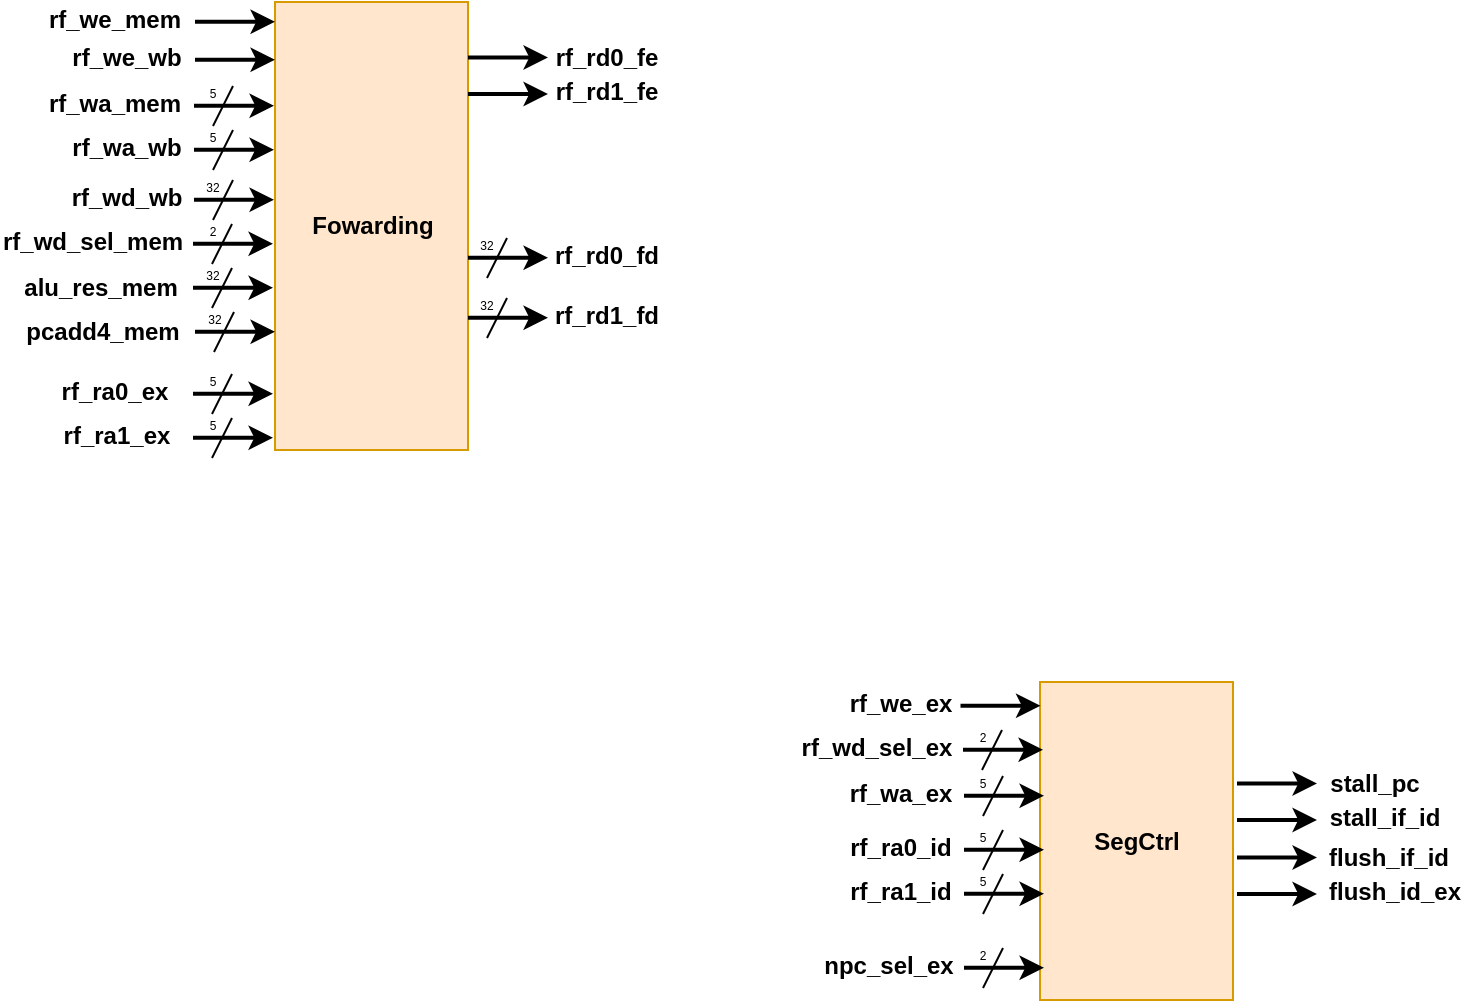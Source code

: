 <mxfile version="24.2.3" type="device">
  <diagram name="第 1 页" id="q9NyIN3uyb69h4GF0Fi9">
    <mxGraphModel dx="514" dy="348" grid="0" gridSize="10" guides="1" tooltips="1" connect="1" arrows="1" fold="1" page="1" pageScale="1" pageWidth="4681" pageHeight="3300" math="0" shadow="0">
      <root>
        <mxCell id="0" />
        <mxCell id="1" parent="0" />
        <mxCell id="hplAIRkpgE25BgXuPPtN-1" value="&lt;b&gt;Fowarding&lt;/b&gt;" style="rounded=0;whiteSpace=wrap;html=1;fillColor=#ffe6cc;strokeColor=#d79b00;" vertex="1" parent="1">
          <mxGeometry x="440.5" y="2333" width="96.5" height="224" as="geometry" />
        </mxCell>
        <mxCell id="hplAIRkpgE25BgXuPPtN-22" value="" style="endArrow=classic;html=1;rounded=0;entryX=0;entryY=0.875;entryDx=0;entryDy=0;entryPerimeter=0;strokeWidth=2;" edge="1" parent="1">
          <mxGeometry width="50" height="50" relative="1" as="geometry">
            <mxPoint x="537" y="2460.86" as="sourcePoint" />
            <mxPoint x="577" y="2460.86" as="targetPoint" />
          </mxGeometry>
        </mxCell>
        <mxCell id="hplAIRkpgE25BgXuPPtN-23" value="rf_rd0_fd" style="text;html=1;strokeColor=none;fillColor=none;align=center;verticalAlign=middle;whiteSpace=wrap;rounded=0;fontStyle=1" vertex="1" parent="1">
          <mxGeometry x="585" y="2451.5" width="42.5" height="17" as="geometry" />
        </mxCell>
        <mxCell id="hplAIRkpgE25BgXuPPtN-24" value="" style="group" vertex="1" connectable="0" parent="1">
          <mxGeometry x="541" y="2449" width="15.5" height="22" as="geometry" />
        </mxCell>
        <mxCell id="hplAIRkpgE25BgXuPPtN-25" value="" style="endArrow=none;html=1;rounded=0;" edge="1" parent="hplAIRkpgE25BgXuPPtN-24">
          <mxGeometry width="50" height="50" relative="1" as="geometry">
            <mxPoint x="5.5" y="22" as="sourcePoint" />
            <mxPoint x="15.5" y="2" as="targetPoint" />
          </mxGeometry>
        </mxCell>
        <mxCell id="hplAIRkpgE25BgXuPPtN-26" value="32" style="text;html=1;strokeColor=none;fillColor=none;align=center;verticalAlign=middle;whiteSpace=wrap;rounded=0;fontSize=6;" vertex="1" parent="hplAIRkpgE25BgXuPPtN-24">
          <mxGeometry width="11" height="11" as="geometry" />
        </mxCell>
        <mxCell id="hplAIRkpgE25BgXuPPtN-27" value="" style="endArrow=classic;html=1;rounded=0;entryX=0;entryY=0.875;entryDx=0;entryDy=0;entryPerimeter=0;strokeWidth=2;" edge="1" parent="1">
          <mxGeometry width="50" height="50" relative="1" as="geometry">
            <mxPoint x="537" y="2490.86" as="sourcePoint" />
            <mxPoint x="577" y="2490.86" as="targetPoint" />
          </mxGeometry>
        </mxCell>
        <mxCell id="hplAIRkpgE25BgXuPPtN-28" value="rf_rd1_fd" style="text;html=1;strokeColor=none;fillColor=none;align=center;verticalAlign=middle;whiteSpace=wrap;rounded=0;fontStyle=1" vertex="1" parent="1">
          <mxGeometry x="585" y="2481.5" width="42.5" height="17" as="geometry" />
        </mxCell>
        <mxCell id="hplAIRkpgE25BgXuPPtN-29" value="" style="group" vertex="1" connectable="0" parent="1">
          <mxGeometry x="541" y="2479" width="15.5" height="22" as="geometry" />
        </mxCell>
        <mxCell id="hplAIRkpgE25BgXuPPtN-30" value="" style="endArrow=none;html=1;rounded=0;" edge="1" parent="hplAIRkpgE25BgXuPPtN-29">
          <mxGeometry width="50" height="50" relative="1" as="geometry">
            <mxPoint x="5.5" y="22" as="sourcePoint" />
            <mxPoint x="15.5" y="2" as="targetPoint" />
          </mxGeometry>
        </mxCell>
        <mxCell id="hplAIRkpgE25BgXuPPtN-31" value="32" style="text;html=1;strokeColor=none;fillColor=none;align=center;verticalAlign=middle;whiteSpace=wrap;rounded=0;fontSize=6;" vertex="1" parent="hplAIRkpgE25BgXuPPtN-29">
          <mxGeometry width="11" height="11" as="geometry" />
        </mxCell>
        <mxCell id="hplAIRkpgE25BgXuPPtN-32" value="rf_we_mem" style="text;html=1;strokeColor=none;fillColor=none;align=center;verticalAlign=middle;whiteSpace=wrap;rounded=0;fontStyle=1" vertex="1" parent="1">
          <mxGeometry x="319.5" y="2337" width="80.5" height="10" as="geometry" />
        </mxCell>
        <mxCell id="hplAIRkpgE25BgXuPPtN-33" value="" style="endArrow=classic;html=1;rounded=0;entryX=0;entryY=0.875;entryDx=0;entryDy=0;entryPerimeter=0;strokeWidth=2;" edge="1" parent="1">
          <mxGeometry width="50" height="50" relative="1" as="geometry">
            <mxPoint x="400.5" y="2342.86" as="sourcePoint" />
            <mxPoint x="440.5" y="2342.86" as="targetPoint" />
          </mxGeometry>
        </mxCell>
        <mxCell id="hplAIRkpgE25BgXuPPtN-37" value="rf_we_wb" style="text;html=1;strokeColor=none;fillColor=none;align=center;verticalAlign=middle;whiteSpace=wrap;rounded=0;fontStyle=1" vertex="1" parent="1">
          <mxGeometry x="325.5" y="2356" width="80.5" height="10" as="geometry" />
        </mxCell>
        <mxCell id="hplAIRkpgE25BgXuPPtN-38" value="" style="endArrow=classic;html=1;rounded=0;entryX=0;entryY=0.875;entryDx=0;entryDy=0;entryPerimeter=0;strokeWidth=2;" edge="1" parent="1">
          <mxGeometry width="50" height="50" relative="1" as="geometry">
            <mxPoint x="400.5" y="2361.86" as="sourcePoint" />
            <mxPoint x="440.5" y="2361.86" as="targetPoint" />
          </mxGeometry>
        </mxCell>
        <mxCell id="hplAIRkpgE25BgXuPPtN-39" value="rf_wa_mem" style="text;html=1;strokeColor=none;fillColor=none;align=center;verticalAlign=middle;whiteSpace=wrap;rounded=0;fontStyle=1" vertex="1" parent="1">
          <mxGeometry x="320" y="2379" width="80.5" height="10" as="geometry" />
        </mxCell>
        <mxCell id="hplAIRkpgE25BgXuPPtN-41" value="rf_wa_wb" style="text;html=1;strokeColor=none;fillColor=none;align=center;verticalAlign=middle;whiteSpace=wrap;rounded=0;fontStyle=1" vertex="1" parent="1">
          <mxGeometry x="325.5" y="2401" width="80.5" height="10" as="geometry" />
        </mxCell>
        <mxCell id="hplAIRkpgE25BgXuPPtN-45" value="rf_wd_wb" style="text;html=1;strokeColor=none;fillColor=none;align=center;verticalAlign=middle;whiteSpace=wrap;rounded=0;fontStyle=1" vertex="1" parent="1">
          <mxGeometry x="326" y="2426" width="80.5" height="10" as="geometry" />
        </mxCell>
        <mxCell id="hplAIRkpgE25BgXuPPtN-59" value="" style="endArrow=classic;html=1;rounded=0;entryX=0;entryY=0.875;entryDx=0;entryDy=0;entryPerimeter=0;strokeWidth=2;" edge="1" parent="1">
          <mxGeometry width="50" height="50" relative="1" as="geometry">
            <mxPoint x="400" y="2431.86" as="sourcePoint" />
            <mxPoint x="440" y="2431.86" as="targetPoint" />
          </mxGeometry>
        </mxCell>
        <mxCell id="hplAIRkpgE25BgXuPPtN-60" value="" style="group" vertex="1" connectable="0" parent="1">
          <mxGeometry x="404" y="2420" width="15.5" height="22" as="geometry" />
        </mxCell>
        <mxCell id="hplAIRkpgE25BgXuPPtN-61" value="" style="endArrow=none;html=1;rounded=0;" edge="1" parent="hplAIRkpgE25BgXuPPtN-60">
          <mxGeometry width="50" height="50" relative="1" as="geometry">
            <mxPoint x="5.5" y="22" as="sourcePoint" />
            <mxPoint x="15.5" y="2" as="targetPoint" />
          </mxGeometry>
        </mxCell>
        <mxCell id="hplAIRkpgE25BgXuPPtN-62" value="32" style="text;html=1;strokeColor=none;fillColor=none;align=center;verticalAlign=middle;whiteSpace=wrap;rounded=0;fontSize=6;" vertex="1" parent="hplAIRkpgE25BgXuPPtN-60">
          <mxGeometry width="11" height="11" as="geometry" />
        </mxCell>
        <mxCell id="hplAIRkpgE25BgXuPPtN-63" value="" style="endArrow=classic;html=1;rounded=0;entryX=0;entryY=0.875;entryDx=0;entryDy=0;entryPerimeter=0;strokeWidth=2;" edge="1" parent="1">
          <mxGeometry width="50" height="50" relative="1" as="geometry">
            <mxPoint x="400" y="2384.86" as="sourcePoint" />
            <mxPoint x="440" y="2384.86" as="targetPoint" />
          </mxGeometry>
        </mxCell>
        <mxCell id="hplAIRkpgE25BgXuPPtN-64" value="" style="group" vertex="1" connectable="0" parent="1">
          <mxGeometry x="404" y="2373" width="15.5" height="22" as="geometry" />
        </mxCell>
        <mxCell id="hplAIRkpgE25BgXuPPtN-65" value="" style="endArrow=none;html=1;rounded=0;" edge="1" parent="hplAIRkpgE25BgXuPPtN-64">
          <mxGeometry width="50" height="50" relative="1" as="geometry">
            <mxPoint x="5.5" y="22" as="sourcePoint" />
            <mxPoint x="15.5" y="2" as="targetPoint" />
          </mxGeometry>
        </mxCell>
        <mxCell id="hplAIRkpgE25BgXuPPtN-66" value="5" style="text;html=1;strokeColor=none;fillColor=none;align=center;verticalAlign=middle;whiteSpace=wrap;rounded=0;fontSize=6;" vertex="1" parent="hplAIRkpgE25BgXuPPtN-64">
          <mxGeometry width="11" height="11" as="geometry" />
        </mxCell>
        <mxCell id="hplAIRkpgE25BgXuPPtN-67" value="" style="endArrow=classic;html=1;rounded=0;entryX=0;entryY=0.875;entryDx=0;entryDy=0;entryPerimeter=0;strokeWidth=2;" edge="1" parent="1">
          <mxGeometry width="50" height="50" relative="1" as="geometry">
            <mxPoint x="400" y="2406.86" as="sourcePoint" />
            <mxPoint x="440" y="2406.86" as="targetPoint" />
          </mxGeometry>
        </mxCell>
        <mxCell id="hplAIRkpgE25BgXuPPtN-68" value="" style="group" vertex="1" connectable="0" parent="1">
          <mxGeometry x="404" y="2395" width="15.5" height="22" as="geometry" />
        </mxCell>
        <mxCell id="hplAIRkpgE25BgXuPPtN-69" value="" style="endArrow=none;html=1;rounded=0;" edge="1" parent="hplAIRkpgE25BgXuPPtN-68">
          <mxGeometry width="50" height="50" relative="1" as="geometry">
            <mxPoint x="5.5" y="22" as="sourcePoint" />
            <mxPoint x="15.5" y="2" as="targetPoint" />
          </mxGeometry>
        </mxCell>
        <mxCell id="hplAIRkpgE25BgXuPPtN-70" value="5" style="text;html=1;strokeColor=none;fillColor=none;align=center;verticalAlign=middle;whiteSpace=wrap;rounded=0;fontSize=6;" vertex="1" parent="hplAIRkpgE25BgXuPPtN-68">
          <mxGeometry width="11" height="11" as="geometry" />
        </mxCell>
        <mxCell id="hplAIRkpgE25BgXuPPtN-72" value="rf_ra0_ex" style="text;html=1;strokeColor=none;fillColor=none;align=center;verticalAlign=middle;whiteSpace=wrap;rounded=0;fontStyle=1" vertex="1" parent="1">
          <mxGeometry x="319.5" y="2523" width="80.5" height="10" as="geometry" />
        </mxCell>
        <mxCell id="hplAIRkpgE25BgXuPPtN-73" value="" style="endArrow=classic;html=1;rounded=0;entryX=0;entryY=0.875;entryDx=0;entryDy=0;entryPerimeter=0;strokeWidth=2;" edge="1" parent="1">
          <mxGeometry width="50" height="50" relative="1" as="geometry">
            <mxPoint x="399.5" y="2528.86" as="sourcePoint" />
            <mxPoint x="439.5" y="2528.86" as="targetPoint" />
          </mxGeometry>
        </mxCell>
        <mxCell id="hplAIRkpgE25BgXuPPtN-74" value="" style="group" vertex="1" connectable="0" parent="1">
          <mxGeometry x="403.5" y="2517" width="15.5" height="22" as="geometry" />
        </mxCell>
        <mxCell id="hplAIRkpgE25BgXuPPtN-75" value="" style="endArrow=none;html=1;rounded=0;" edge="1" parent="hplAIRkpgE25BgXuPPtN-74">
          <mxGeometry width="50" height="50" relative="1" as="geometry">
            <mxPoint x="5.5" y="22" as="sourcePoint" />
            <mxPoint x="15.5" y="2" as="targetPoint" />
          </mxGeometry>
        </mxCell>
        <mxCell id="hplAIRkpgE25BgXuPPtN-76" value="5" style="text;html=1;strokeColor=none;fillColor=none;align=center;verticalAlign=middle;whiteSpace=wrap;rounded=0;fontSize=6;" vertex="1" parent="hplAIRkpgE25BgXuPPtN-74">
          <mxGeometry width="11" height="11" as="geometry" />
        </mxCell>
        <mxCell id="hplAIRkpgE25BgXuPPtN-77" value="rf_ra1_ex" style="text;html=1;strokeColor=none;fillColor=none;align=center;verticalAlign=middle;whiteSpace=wrap;rounded=0;fontStyle=1" vertex="1" parent="1">
          <mxGeometry x="320.5" y="2545" width="80.5" height="10" as="geometry" />
        </mxCell>
        <mxCell id="hplAIRkpgE25BgXuPPtN-78" value="" style="endArrow=classic;html=1;rounded=0;entryX=0;entryY=0.875;entryDx=0;entryDy=0;entryPerimeter=0;strokeWidth=2;" edge="1" parent="1">
          <mxGeometry width="50" height="50" relative="1" as="geometry">
            <mxPoint x="399.5" y="2550.86" as="sourcePoint" />
            <mxPoint x="439.5" y="2550.86" as="targetPoint" />
          </mxGeometry>
        </mxCell>
        <mxCell id="hplAIRkpgE25BgXuPPtN-79" value="" style="group" vertex="1" connectable="0" parent="1">
          <mxGeometry x="403.5" y="2539" width="15.5" height="22" as="geometry" />
        </mxCell>
        <mxCell id="hplAIRkpgE25BgXuPPtN-80" value="" style="endArrow=none;html=1;rounded=0;" edge="1" parent="hplAIRkpgE25BgXuPPtN-79">
          <mxGeometry width="50" height="50" relative="1" as="geometry">
            <mxPoint x="5.5" y="22" as="sourcePoint" />
            <mxPoint x="15.5" y="2" as="targetPoint" />
          </mxGeometry>
        </mxCell>
        <mxCell id="hplAIRkpgE25BgXuPPtN-81" value="5" style="text;html=1;strokeColor=none;fillColor=none;align=center;verticalAlign=middle;whiteSpace=wrap;rounded=0;fontSize=6;" vertex="1" parent="hplAIRkpgE25BgXuPPtN-79">
          <mxGeometry width="11" height="11" as="geometry" />
        </mxCell>
        <mxCell id="hplAIRkpgE25BgXuPPtN-83" value="rf_wd_sel_mem" style="text;html=1;strokeColor=none;fillColor=none;align=center;verticalAlign=middle;whiteSpace=wrap;rounded=0;fontStyle=1" vertex="1" parent="1">
          <mxGeometry x="308.5" y="2448" width="80.5" height="10" as="geometry" />
        </mxCell>
        <mxCell id="hplAIRkpgE25BgXuPPtN-84" value="" style="endArrow=classic;html=1;rounded=0;entryX=0;entryY=0.875;entryDx=0;entryDy=0;entryPerimeter=0;strokeWidth=2;" edge="1" parent="1">
          <mxGeometry width="50" height="50" relative="1" as="geometry">
            <mxPoint x="399.5" y="2453.86" as="sourcePoint" />
            <mxPoint x="439.5" y="2453.86" as="targetPoint" />
          </mxGeometry>
        </mxCell>
        <mxCell id="hplAIRkpgE25BgXuPPtN-85" value="" style="group" vertex="1" connectable="0" parent="1">
          <mxGeometry x="403.5" y="2442" width="15.5" height="22" as="geometry" />
        </mxCell>
        <mxCell id="hplAIRkpgE25BgXuPPtN-86" value="" style="endArrow=none;html=1;rounded=0;" edge="1" parent="hplAIRkpgE25BgXuPPtN-85">
          <mxGeometry width="50" height="50" relative="1" as="geometry">
            <mxPoint x="5.5" y="22" as="sourcePoint" />
            <mxPoint x="15.5" y="2" as="targetPoint" />
          </mxGeometry>
        </mxCell>
        <mxCell id="hplAIRkpgE25BgXuPPtN-87" value="2" style="text;html=1;strokeColor=none;fillColor=none;align=center;verticalAlign=middle;whiteSpace=wrap;rounded=0;fontSize=6;" vertex="1" parent="hplAIRkpgE25BgXuPPtN-85">
          <mxGeometry width="11" height="11" as="geometry" />
        </mxCell>
        <mxCell id="hplAIRkpgE25BgXuPPtN-89" value="" style="endArrow=classic;html=1;rounded=0;entryX=0;entryY=0.875;entryDx=0;entryDy=0;entryPerimeter=0;strokeWidth=2;" edge="1" parent="1">
          <mxGeometry width="50" height="50" relative="1" as="geometry">
            <mxPoint x="537" y="2360.71" as="sourcePoint" />
            <mxPoint x="577" y="2360.71" as="targetPoint" />
          </mxGeometry>
        </mxCell>
        <mxCell id="hplAIRkpgE25BgXuPPtN-91" value="" style="endArrow=classic;html=1;rounded=0;entryX=0;entryY=0.875;entryDx=0;entryDy=0;entryPerimeter=0;strokeWidth=2;" edge="1" parent="1">
          <mxGeometry width="50" height="50" relative="1" as="geometry">
            <mxPoint x="537" y="2379.0" as="sourcePoint" />
            <mxPoint x="577" y="2379.0" as="targetPoint" />
          </mxGeometry>
        </mxCell>
        <mxCell id="hplAIRkpgE25BgXuPPtN-92" value="rf_rd0_fe" style="text;html=1;strokeColor=none;fillColor=none;align=center;verticalAlign=middle;whiteSpace=wrap;rounded=0;fontStyle=1" vertex="1" parent="1">
          <mxGeometry x="566" y="2356" width="80.5" height="10" as="geometry" />
        </mxCell>
        <mxCell id="hplAIRkpgE25BgXuPPtN-93" value="rf_rd1_fe" style="text;html=1;strokeColor=none;fillColor=none;align=center;verticalAlign=middle;whiteSpace=wrap;rounded=0;fontStyle=1" vertex="1" parent="1">
          <mxGeometry x="566" y="2373" width="80.5" height="10" as="geometry" />
        </mxCell>
        <mxCell id="hplAIRkpgE25BgXuPPtN-94" value="alu_res_mem" style="text;html=1;strokeColor=none;fillColor=none;align=center;verticalAlign=middle;whiteSpace=wrap;rounded=0;fontStyle=1" vertex="1" parent="1">
          <mxGeometry x="313" y="2471" width="80.5" height="10" as="geometry" />
        </mxCell>
        <mxCell id="hplAIRkpgE25BgXuPPtN-95" value="" style="endArrow=classic;html=1;rounded=0;entryX=0;entryY=0.875;entryDx=0;entryDy=0;entryPerimeter=0;strokeWidth=2;" edge="1" parent="1">
          <mxGeometry width="50" height="50" relative="1" as="geometry">
            <mxPoint x="399.5" y="2475.86" as="sourcePoint" />
            <mxPoint x="439.5" y="2475.86" as="targetPoint" />
          </mxGeometry>
        </mxCell>
        <mxCell id="hplAIRkpgE25BgXuPPtN-96" value="" style="group" vertex="1" connectable="0" parent="1">
          <mxGeometry x="403.5" y="2464" width="15.5" height="22" as="geometry" />
        </mxCell>
        <mxCell id="hplAIRkpgE25BgXuPPtN-97" value="" style="endArrow=none;html=1;rounded=0;" edge="1" parent="hplAIRkpgE25BgXuPPtN-96">
          <mxGeometry width="50" height="50" relative="1" as="geometry">
            <mxPoint x="5.5" y="22" as="sourcePoint" />
            <mxPoint x="15.5" y="2" as="targetPoint" />
          </mxGeometry>
        </mxCell>
        <mxCell id="hplAIRkpgE25BgXuPPtN-98" value="32" style="text;html=1;strokeColor=none;fillColor=none;align=center;verticalAlign=middle;whiteSpace=wrap;rounded=0;fontSize=6;" vertex="1" parent="hplAIRkpgE25BgXuPPtN-96">
          <mxGeometry width="11" height="11" as="geometry" />
        </mxCell>
        <mxCell id="hplAIRkpgE25BgXuPPtN-99" value="pcadd4_mem" style="text;html=1;strokeColor=none;fillColor=none;align=center;verticalAlign=middle;whiteSpace=wrap;rounded=0;fontStyle=1" vertex="1" parent="1">
          <mxGeometry x="314" y="2493" width="80.5" height="10" as="geometry" />
        </mxCell>
        <mxCell id="hplAIRkpgE25BgXuPPtN-100" value="" style="endArrow=classic;html=1;rounded=0;entryX=0;entryY=0.875;entryDx=0;entryDy=0;entryPerimeter=0;strokeWidth=2;" edge="1" parent="1">
          <mxGeometry width="50" height="50" relative="1" as="geometry">
            <mxPoint x="400.5" y="2497.86" as="sourcePoint" />
            <mxPoint x="440.5" y="2497.86" as="targetPoint" />
          </mxGeometry>
        </mxCell>
        <mxCell id="hplAIRkpgE25BgXuPPtN-101" value="" style="group" vertex="1" connectable="0" parent="1">
          <mxGeometry x="404.5" y="2486" width="15.5" height="22" as="geometry" />
        </mxCell>
        <mxCell id="hplAIRkpgE25BgXuPPtN-102" value="" style="endArrow=none;html=1;rounded=0;" edge="1" parent="hplAIRkpgE25BgXuPPtN-101">
          <mxGeometry width="50" height="50" relative="1" as="geometry">
            <mxPoint x="5.5" y="22" as="sourcePoint" />
            <mxPoint x="15.5" y="2" as="targetPoint" />
          </mxGeometry>
        </mxCell>
        <mxCell id="hplAIRkpgE25BgXuPPtN-103" value="32" style="text;html=1;strokeColor=none;fillColor=none;align=center;verticalAlign=middle;whiteSpace=wrap;rounded=0;fontSize=6;" vertex="1" parent="hplAIRkpgE25BgXuPPtN-101">
          <mxGeometry width="11" height="11" as="geometry" />
        </mxCell>
        <mxCell id="hplAIRkpgE25BgXuPPtN-104" value="&lt;b&gt;SegCtrl&lt;/b&gt;" style="rounded=0;whiteSpace=wrap;html=1;fillColor=#ffe6cc;strokeColor=#d79b00;" vertex="1" parent="1">
          <mxGeometry x="823" y="2673" width="96.5" height="159" as="geometry" />
        </mxCell>
        <mxCell id="hplAIRkpgE25BgXuPPtN-144" value="npc_sel_ex" style="text;html=1;strokeColor=none;fillColor=none;align=center;verticalAlign=middle;whiteSpace=wrap;rounded=0;fontStyle=1" vertex="1" parent="1">
          <mxGeometry x="707" y="2810" width="80.5" height="10" as="geometry" />
        </mxCell>
        <mxCell id="hplAIRkpgE25BgXuPPtN-145" value="" style="endArrow=classic;html=1;rounded=0;entryX=0;entryY=0.875;entryDx=0;entryDy=0;entryPerimeter=0;strokeWidth=2;" edge="1" parent="1">
          <mxGeometry width="50" height="50" relative="1" as="geometry">
            <mxPoint x="785" y="2815.86" as="sourcePoint" />
            <mxPoint x="825" y="2815.86" as="targetPoint" />
          </mxGeometry>
        </mxCell>
        <mxCell id="hplAIRkpgE25BgXuPPtN-146" value="" style="group" vertex="1" connectable="0" parent="1">
          <mxGeometry x="789" y="2804" width="15.5" height="22" as="geometry" />
        </mxCell>
        <mxCell id="hplAIRkpgE25BgXuPPtN-147" value="" style="endArrow=none;html=1;rounded=0;" edge="1" parent="hplAIRkpgE25BgXuPPtN-146">
          <mxGeometry width="50" height="50" relative="1" as="geometry">
            <mxPoint x="5.5" y="22" as="sourcePoint" />
            <mxPoint x="15.5" y="2" as="targetPoint" />
          </mxGeometry>
        </mxCell>
        <mxCell id="hplAIRkpgE25BgXuPPtN-148" value="2" style="text;html=1;strokeColor=none;fillColor=none;align=center;verticalAlign=middle;whiteSpace=wrap;rounded=0;fontSize=6;" vertex="1" parent="hplAIRkpgE25BgXuPPtN-146">
          <mxGeometry width="11" height="11" as="geometry" />
        </mxCell>
        <mxCell id="hplAIRkpgE25BgXuPPtN-149" value="" style="endArrow=classic;html=1;rounded=0;entryX=0;entryY=0.875;entryDx=0;entryDy=0;entryPerimeter=0;strokeWidth=2;" edge="1" parent="1">
          <mxGeometry width="50" height="50" relative="1" as="geometry">
            <mxPoint x="921.5" y="2760.71" as="sourcePoint" />
            <mxPoint x="961.5" y="2760.71" as="targetPoint" />
          </mxGeometry>
        </mxCell>
        <mxCell id="hplAIRkpgE25BgXuPPtN-150" value="" style="endArrow=classic;html=1;rounded=0;entryX=0;entryY=0.875;entryDx=0;entryDy=0;entryPerimeter=0;strokeWidth=2;" edge="1" parent="1">
          <mxGeometry width="50" height="50" relative="1" as="geometry">
            <mxPoint x="921.5" y="2779.0" as="sourcePoint" />
            <mxPoint x="961.5" y="2779.0" as="targetPoint" />
          </mxGeometry>
        </mxCell>
        <mxCell id="hplAIRkpgE25BgXuPPtN-151" value="flush_if_id" style="text;html=1;strokeColor=none;fillColor=none;align=center;verticalAlign=middle;whiteSpace=wrap;rounded=0;fontStyle=1" vertex="1" parent="1">
          <mxGeometry x="957" y="2756" width="80.5" height="10" as="geometry" />
        </mxCell>
        <mxCell id="hplAIRkpgE25BgXuPPtN-152" value="flush_id_ex" style="text;html=1;strokeColor=none;fillColor=none;align=center;verticalAlign=middle;whiteSpace=wrap;rounded=0;fontStyle=1" vertex="1" parent="1">
          <mxGeometry x="960" y="2773" width="80.5" height="10" as="geometry" />
        </mxCell>
        <mxCell id="hplAIRkpgE25BgXuPPtN-164" value="" style="endArrow=classic;html=1;rounded=0;entryX=0;entryY=0.875;entryDx=0;entryDy=0;entryPerimeter=0;strokeWidth=2;" edge="1" parent="1">
          <mxGeometry width="50" height="50" relative="1" as="geometry">
            <mxPoint x="921.5" y="2723.71" as="sourcePoint" />
            <mxPoint x="961.5" y="2723.71" as="targetPoint" />
          </mxGeometry>
        </mxCell>
        <mxCell id="hplAIRkpgE25BgXuPPtN-165" value="" style="endArrow=classic;html=1;rounded=0;entryX=0;entryY=0.875;entryDx=0;entryDy=0;entryPerimeter=0;strokeWidth=2;" edge="1" parent="1">
          <mxGeometry width="50" height="50" relative="1" as="geometry">
            <mxPoint x="921.5" y="2742.0" as="sourcePoint" />
            <mxPoint x="961.5" y="2742.0" as="targetPoint" />
          </mxGeometry>
        </mxCell>
        <mxCell id="hplAIRkpgE25BgXuPPtN-166" value="stall_pc" style="text;html=1;strokeColor=none;fillColor=none;align=center;verticalAlign=middle;whiteSpace=wrap;rounded=0;fontStyle=1" vertex="1" parent="1">
          <mxGeometry x="950" y="2719" width="80.5" height="10" as="geometry" />
        </mxCell>
        <mxCell id="hplAIRkpgE25BgXuPPtN-167" value="stall_if_id" style="text;html=1;strokeColor=none;fillColor=none;align=center;verticalAlign=middle;whiteSpace=wrap;rounded=0;fontStyle=1" vertex="1" parent="1">
          <mxGeometry x="955" y="2736" width="80.5" height="10" as="geometry" />
        </mxCell>
        <mxCell id="hplAIRkpgE25BgXuPPtN-171" value="rf_wd_sel_ex" style="text;html=1;strokeColor=none;fillColor=none;align=center;verticalAlign=middle;whiteSpace=wrap;rounded=0;fontStyle=1" vertex="1" parent="1">
          <mxGeometry x="701" y="2701" width="80.5" height="10" as="geometry" />
        </mxCell>
        <mxCell id="hplAIRkpgE25BgXuPPtN-172" value="" style="endArrow=classic;html=1;rounded=0;entryX=0;entryY=0.875;entryDx=0;entryDy=0;entryPerimeter=0;strokeWidth=2;" edge="1" parent="1">
          <mxGeometry width="50" height="50" relative="1" as="geometry">
            <mxPoint x="784.5" y="2706.86" as="sourcePoint" />
            <mxPoint x="824.5" y="2706.86" as="targetPoint" />
          </mxGeometry>
        </mxCell>
        <mxCell id="hplAIRkpgE25BgXuPPtN-173" value="" style="group" vertex="1" connectable="0" parent="1">
          <mxGeometry x="788.5" y="2695" width="15.5" height="22" as="geometry" />
        </mxCell>
        <mxCell id="hplAIRkpgE25BgXuPPtN-174" value="" style="endArrow=none;html=1;rounded=0;" edge="1" parent="hplAIRkpgE25BgXuPPtN-173">
          <mxGeometry width="50" height="50" relative="1" as="geometry">
            <mxPoint x="5.5" y="22" as="sourcePoint" />
            <mxPoint x="15.5" y="2" as="targetPoint" />
          </mxGeometry>
        </mxCell>
        <mxCell id="hplAIRkpgE25BgXuPPtN-175" value="2" style="text;html=1;strokeColor=none;fillColor=none;align=center;verticalAlign=middle;whiteSpace=wrap;rounded=0;fontSize=6;" vertex="1" parent="hplAIRkpgE25BgXuPPtN-173">
          <mxGeometry width="11" height="11" as="geometry" />
        </mxCell>
        <mxCell id="hplAIRkpgE25BgXuPPtN-176" value="rf_wa_ex" style="text;html=1;strokeColor=none;fillColor=none;align=center;verticalAlign=middle;whiteSpace=wrap;rounded=0;fontStyle=1" vertex="1" parent="1">
          <mxGeometry x="712.5" y="2724" width="80.5" height="10" as="geometry" />
        </mxCell>
        <mxCell id="hplAIRkpgE25BgXuPPtN-177" value="" style="endArrow=classic;html=1;rounded=0;entryX=0;entryY=0.875;entryDx=0;entryDy=0;entryPerimeter=0;strokeWidth=2;" edge="1" parent="1">
          <mxGeometry width="50" height="50" relative="1" as="geometry">
            <mxPoint x="785" y="2729.86" as="sourcePoint" />
            <mxPoint x="825" y="2729.86" as="targetPoint" />
          </mxGeometry>
        </mxCell>
        <mxCell id="hplAIRkpgE25BgXuPPtN-178" value="" style="group" vertex="1" connectable="0" parent="1">
          <mxGeometry x="789" y="2718" width="15.5" height="22" as="geometry" />
        </mxCell>
        <mxCell id="hplAIRkpgE25BgXuPPtN-179" value="" style="endArrow=none;html=1;rounded=0;" edge="1" parent="hplAIRkpgE25BgXuPPtN-178">
          <mxGeometry width="50" height="50" relative="1" as="geometry">
            <mxPoint x="5.5" y="22" as="sourcePoint" />
            <mxPoint x="15.5" y="2" as="targetPoint" />
          </mxGeometry>
        </mxCell>
        <mxCell id="hplAIRkpgE25BgXuPPtN-180" value="5" style="text;html=1;strokeColor=none;fillColor=none;align=center;verticalAlign=middle;whiteSpace=wrap;rounded=0;fontSize=6;" vertex="1" parent="hplAIRkpgE25BgXuPPtN-178">
          <mxGeometry width="11" height="11" as="geometry" />
        </mxCell>
        <mxCell id="hplAIRkpgE25BgXuPPtN-181" value="rf_ra0_id" style="text;html=1;strokeColor=none;fillColor=none;align=center;verticalAlign=middle;whiteSpace=wrap;rounded=0;fontStyle=1" vertex="1" parent="1">
          <mxGeometry x="713" y="2751" width="80.5" height="10" as="geometry" />
        </mxCell>
        <mxCell id="hplAIRkpgE25BgXuPPtN-182" value="" style="endArrow=classic;html=1;rounded=0;entryX=0;entryY=0.875;entryDx=0;entryDy=0;entryPerimeter=0;strokeWidth=2;" edge="1" parent="1">
          <mxGeometry width="50" height="50" relative="1" as="geometry">
            <mxPoint x="785" y="2756.86" as="sourcePoint" />
            <mxPoint x="825" y="2756.86" as="targetPoint" />
          </mxGeometry>
        </mxCell>
        <mxCell id="hplAIRkpgE25BgXuPPtN-183" value="" style="group" vertex="1" connectable="0" parent="1">
          <mxGeometry x="789" y="2745" width="15.5" height="22" as="geometry" />
        </mxCell>
        <mxCell id="hplAIRkpgE25BgXuPPtN-184" value="" style="endArrow=none;html=1;rounded=0;" edge="1" parent="hplAIRkpgE25BgXuPPtN-183">
          <mxGeometry width="50" height="50" relative="1" as="geometry">
            <mxPoint x="5.5" y="22" as="sourcePoint" />
            <mxPoint x="15.5" y="2" as="targetPoint" />
          </mxGeometry>
        </mxCell>
        <mxCell id="hplAIRkpgE25BgXuPPtN-185" value="5" style="text;html=1;strokeColor=none;fillColor=none;align=center;verticalAlign=middle;whiteSpace=wrap;rounded=0;fontSize=6;" vertex="1" parent="hplAIRkpgE25BgXuPPtN-183">
          <mxGeometry width="11" height="11" as="geometry" />
        </mxCell>
        <mxCell id="hplAIRkpgE25BgXuPPtN-186" value="rf_ra1_id" style="text;html=1;strokeColor=none;fillColor=none;align=center;verticalAlign=middle;whiteSpace=wrap;rounded=0;fontStyle=1" vertex="1" parent="1">
          <mxGeometry x="713" y="2773" width="80.5" height="10" as="geometry" />
        </mxCell>
        <mxCell id="hplAIRkpgE25BgXuPPtN-187" value="" style="endArrow=classic;html=1;rounded=0;entryX=0;entryY=0.875;entryDx=0;entryDy=0;entryPerimeter=0;strokeWidth=2;" edge="1" parent="1">
          <mxGeometry width="50" height="50" relative="1" as="geometry">
            <mxPoint x="785" y="2778.86" as="sourcePoint" />
            <mxPoint x="825" y="2778.86" as="targetPoint" />
          </mxGeometry>
        </mxCell>
        <mxCell id="hplAIRkpgE25BgXuPPtN-188" value="" style="group" vertex="1" connectable="0" parent="1">
          <mxGeometry x="789" y="2767" width="15.5" height="22" as="geometry" />
        </mxCell>
        <mxCell id="hplAIRkpgE25BgXuPPtN-189" value="" style="endArrow=none;html=1;rounded=0;" edge="1" parent="hplAIRkpgE25BgXuPPtN-188">
          <mxGeometry width="50" height="50" relative="1" as="geometry">
            <mxPoint x="5.5" y="22" as="sourcePoint" />
            <mxPoint x="15.5" y="2" as="targetPoint" />
          </mxGeometry>
        </mxCell>
        <mxCell id="hplAIRkpgE25BgXuPPtN-190" value="5" style="text;html=1;strokeColor=none;fillColor=none;align=center;verticalAlign=middle;whiteSpace=wrap;rounded=0;fontSize=6;" vertex="1" parent="hplAIRkpgE25BgXuPPtN-188">
          <mxGeometry width="11" height="11" as="geometry" />
        </mxCell>
        <mxCell id="hplAIRkpgE25BgXuPPtN-191" value="rf_we_ex" style="text;html=1;strokeColor=none;fillColor=none;align=center;verticalAlign=middle;whiteSpace=wrap;rounded=0;fontStyle=1" vertex="1" parent="1">
          <mxGeometry x="712.5" y="2679" width="80.5" height="10" as="geometry" />
        </mxCell>
        <mxCell id="hplAIRkpgE25BgXuPPtN-192" value="" style="endArrow=classic;html=1;rounded=0;entryX=0;entryY=0.875;entryDx=0;entryDy=0;entryPerimeter=0;strokeWidth=2;" edge="1" parent="1">
          <mxGeometry width="50" height="50" relative="1" as="geometry">
            <mxPoint x="783.25" y="2684.86" as="sourcePoint" />
            <mxPoint x="823.25" y="2684.86" as="targetPoint" />
          </mxGeometry>
        </mxCell>
      </root>
    </mxGraphModel>
  </diagram>
</mxfile>
